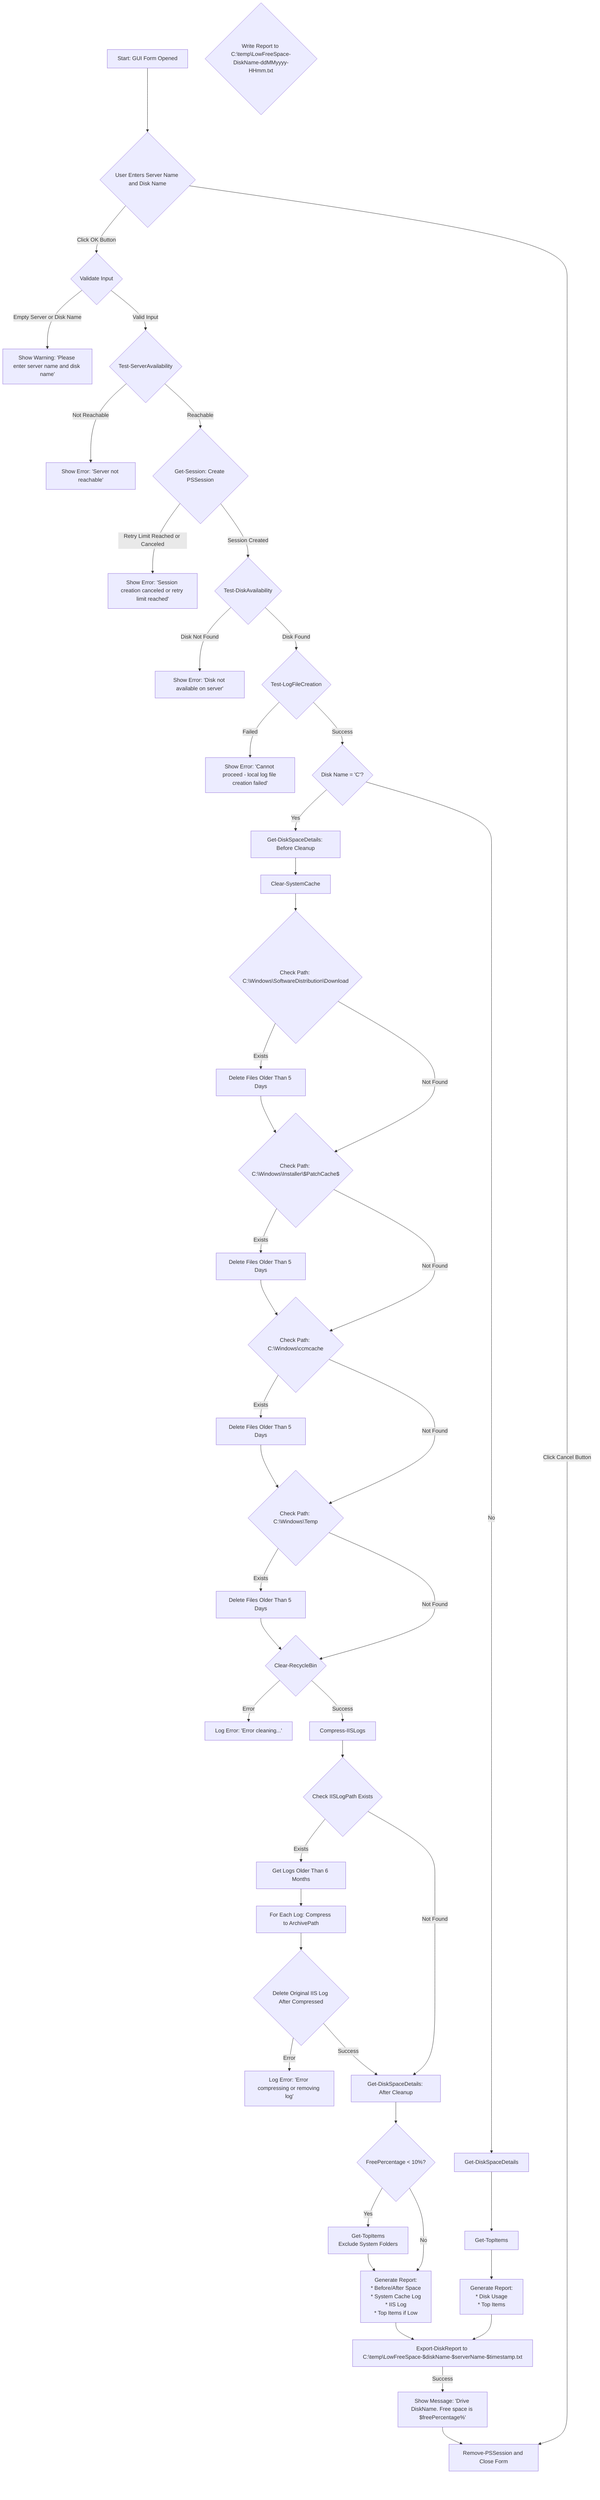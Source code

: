 %% Do not include Update Status function
%% Show error, Do not show information
graph TD
    A[Start: GUI Form Opened] --> B{User Enters Server Name and Disk Name}
    B --> |Click OK Button| D{Validate Input}
    D -->|Empty Server or Disk Name| E[Show Warning: 'Please enter server name and disk name']
    D -->|Valid Input| F{Test-ServerAvailability}
    F -->|Not Reachable| G[Show Error: 'Server not reachable']
    F -->|Reachable| H{Get-Session: Create PSSession}
    H -->|Retry Limit Reached or Canceled| I[Show Error: 'Session creation canceled or retry limit reached']
    H -->|Session Created| J{Test-DiskAvailability}
    J -->|Disk Not Found| K[Show Error: 'Disk not available on server']
    J -->|Disk Found| L{Test-LogFileCreation}
    L -->|Failed| M[Show Error: 'Cannot proceed - local log file creation failed']
    L -->|Success| N{Disk Name = 'C'?}

    %% C: Drive Cleanup Path
    N -->|Yes| O[Get-DiskSpaceDetails: Before Cleanup]
    O --> Q[Clear-SystemCache]
    Q --> Q1{Check Path: C:\Windows\SoftwareDistribution\Download}
    Q1 -->|Exists| Q2[Delete Files Older Than 5 Days]
    Q2 --> Q3{Check Path: C:\Windows\Installer\$PatchCache$}
    Q3 -->|Exists| Q4[Delete Files Older Than 5 Days]
    Q4 --> Q5{Check Path: C:\Windows\ccmcache}
    Q5 -->|Exists| Q6[Delete Files Older Than 5 Days]
    Q6 --> Q7{Check Path: C:\Windows\Temp}
    Q7 -->|Exists| Q8[Delete Files Older Than 5 Days]
    Q8 --> Q9{Clear-RecycleBin}
    Q9 -->|Error| Q10[Log Error: 'Error cleaning...']
    Q9 -->|Success| S[Compress-IISLogs]
    Q1 -->|Not Found| Q3
    Q3 -->|Not Found| Q5
    Q5 -->|Not Found| Q7
    Q7 -->|Not Found| Q9

    S --> S2{Check IISLogPath Exists}
    S2 -->|Exists| S3[Get Logs Older Than 6 Months]
    S3 --> S4[For Each Log: Compress to ArchivePath]
    S4 --> S5{Delete Original IIS Log After Compressed}
    S5 -->|Error| S6[Log Error: 'Error compressing or removing log']
    S5 -->|Success| T[Get-DiskSpaceDetails: After Cleanup]
    S2 -->|Not Found| T

    T --> U{FreePercentage < 10%?}
    U -->|Yes| W[Get-TopItems<br>Exclude System Folders]
    W --> X2C[Generate Report:<br>* Before/After Space<br>* System Cache Log<br>* IIS Log<br>* Top Items if Low]
    X2C --> X[Export-DiskReport to C:\temp\LowFreeSpace-$diskName-$serverName-$timestamp.txt]
    U -->|No| X2C

    %% Non-C: Drive Analysis Path
    N -->|No| AA[Get-DiskSpaceDetails]
    AA --> AB[Get-TopItems]
    AB --> X2D[Generate Report:<br>* Disk Usage<br>* Top Items]

    %% Unified Export Path
    X --> |Success| Y1[Show Message: 'Drive DiskName. Free space is $freePercentage%']
    X2D --> X
    X3{Write Report to C:\temp\LowFreeSpace-DiskName-ddMMyyyy-HHmm.txt}

    %% Cleanup and Exit
    Y1 --> AE[Remove-PSSession and Close Form]
    B --> |Click Cancel Button| AE